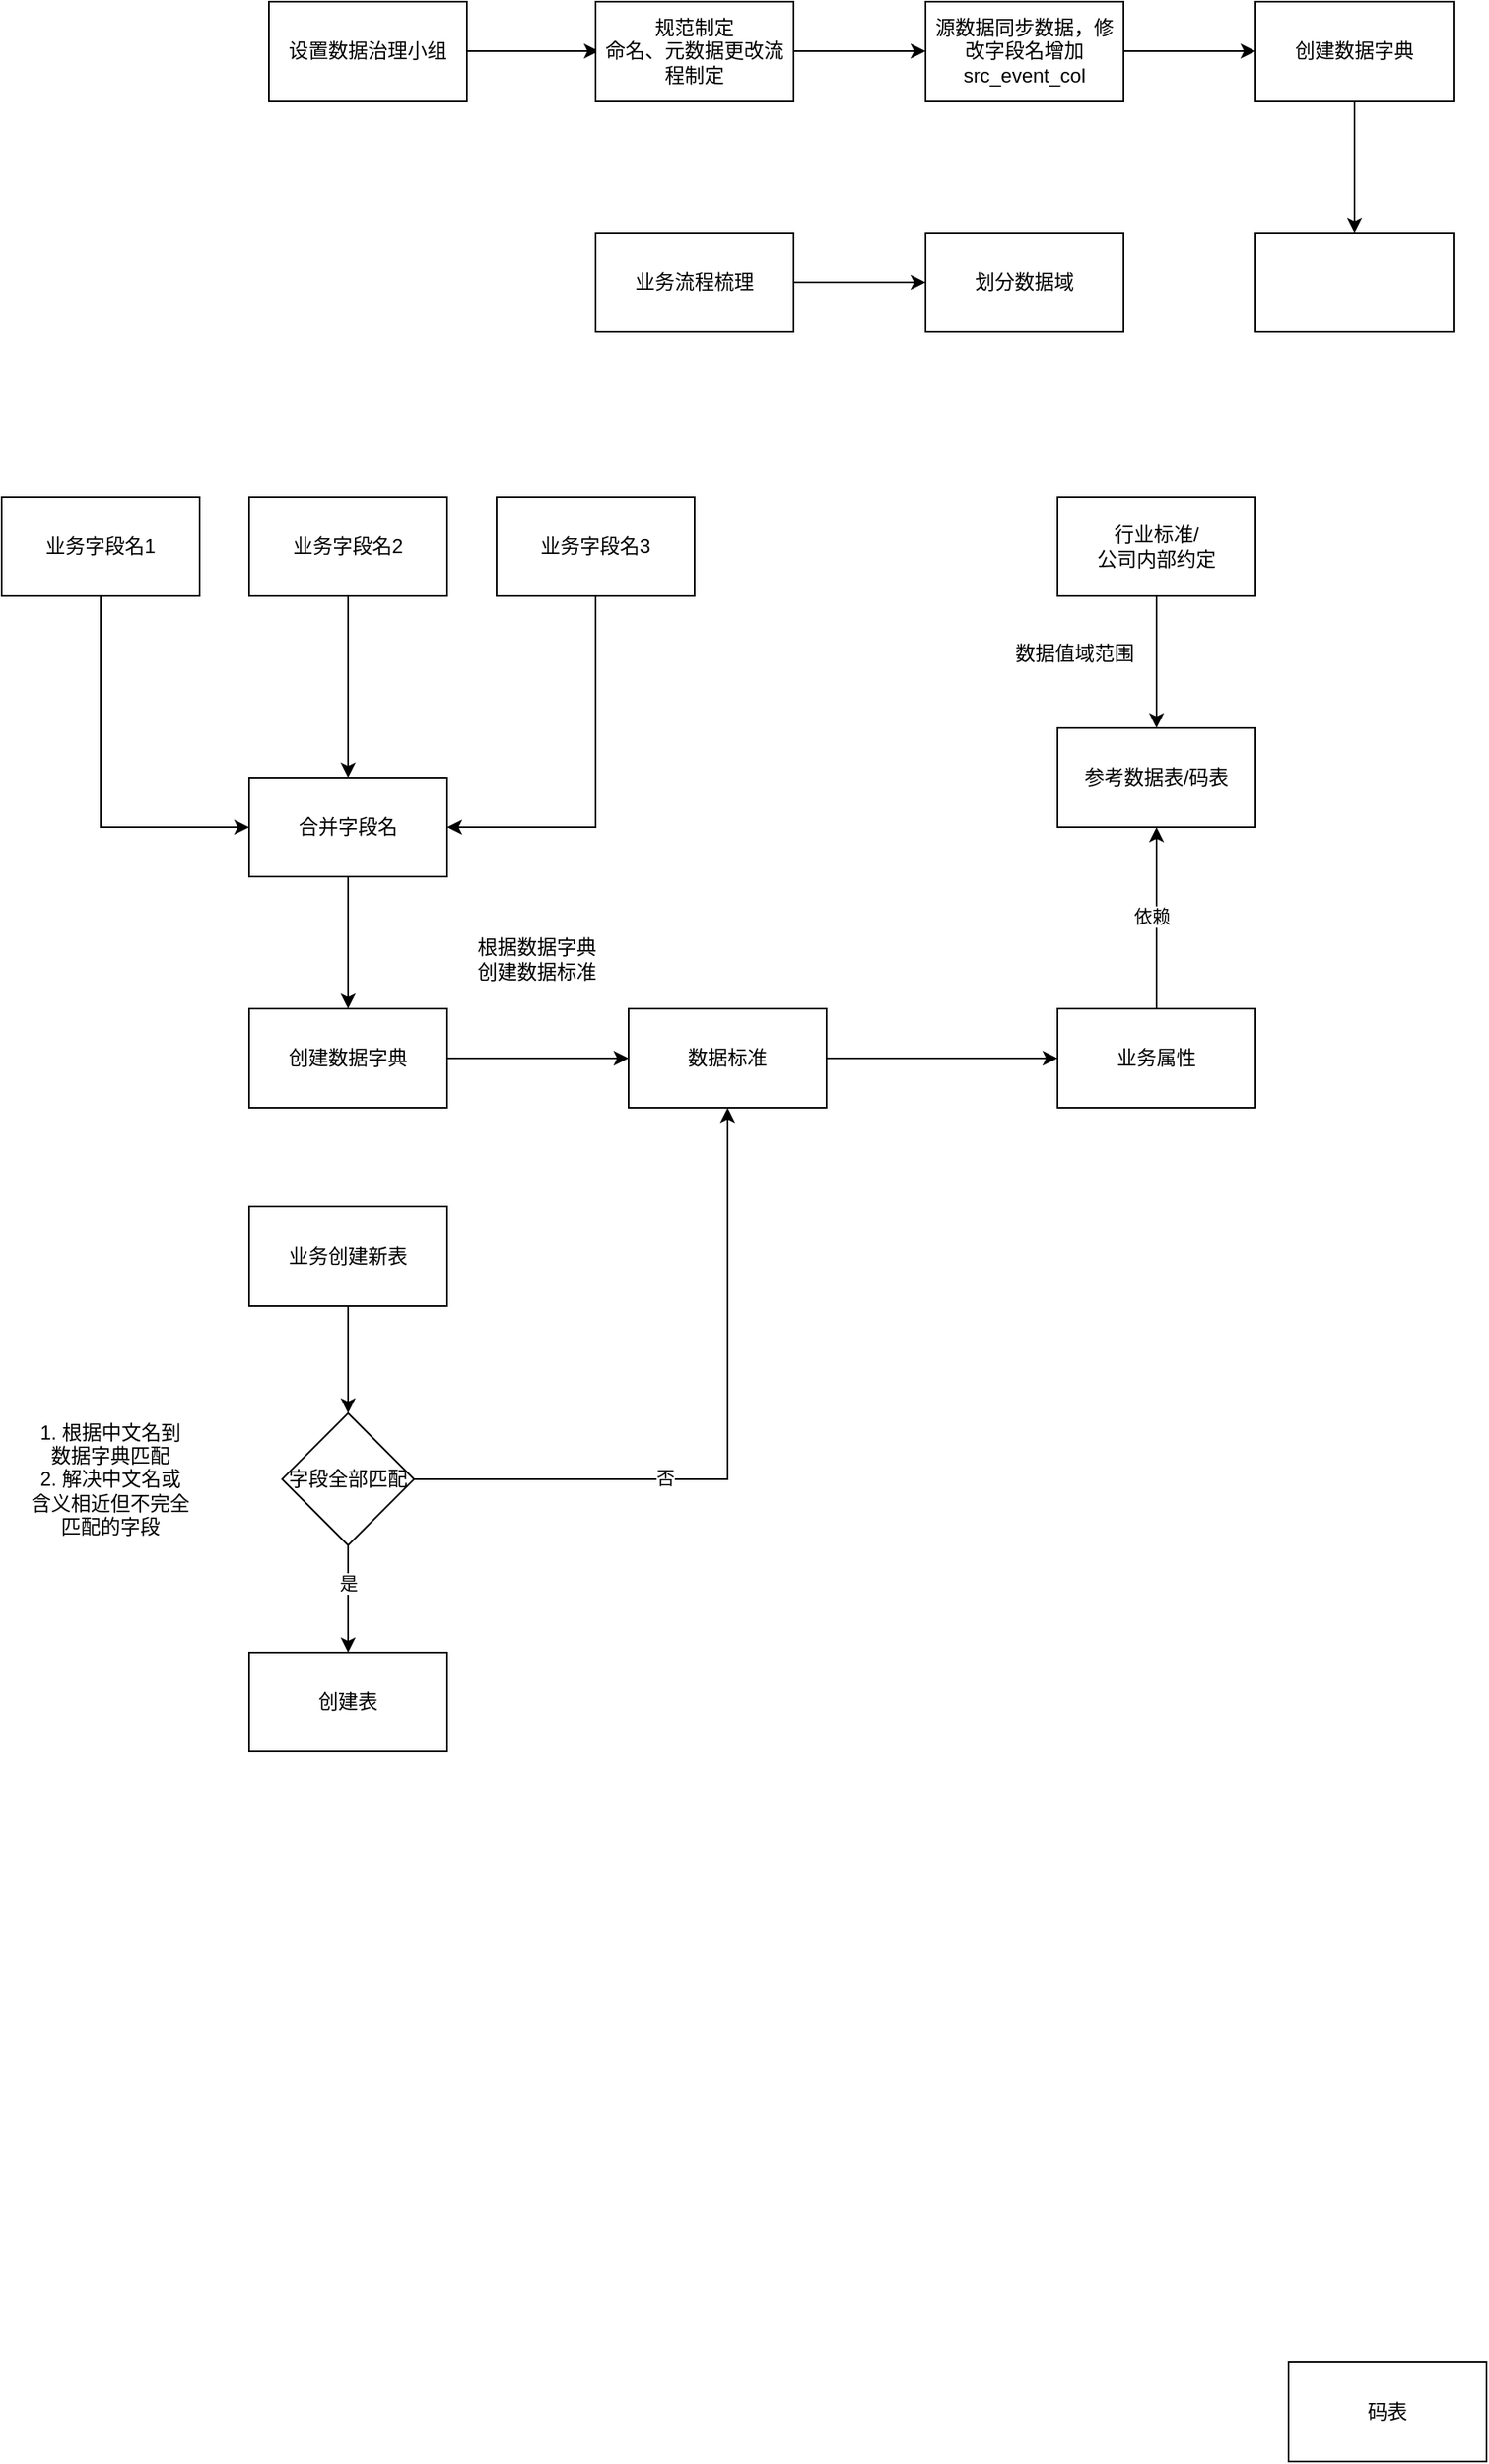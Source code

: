 <mxfile version="26.2.13">
  <diagram name="第 1 页" id="LGpQkXFBZSje_pIKsd2-">
    <mxGraphModel dx="1428" dy="966" grid="1" gridSize="10" guides="1" tooltips="1" connect="1" arrows="1" fold="1" page="1" pageScale="1" pageWidth="827" pageHeight="1169" math="0" shadow="0">
      <root>
        <mxCell id="0" />
        <mxCell id="1" parent="0" />
        <mxCell id="bRvlbwCG5lMqFlWXwj0g-3" value="" style="edgeStyle=orthogonalEdgeStyle;rounded=0;orthogonalLoop=1;jettySize=auto;html=1;" parent="1" edge="1">
          <mxGeometry relative="1" as="geometry">
            <mxPoint x="322" y="130" as="sourcePoint" />
            <mxPoint x="402" y="130" as="targetPoint" />
          </mxGeometry>
        </mxCell>
        <mxCell id="f3XSsmB6Q6Wn5nWm3caa-1" value="&lt;p&gt;设置数据治理小组&lt;/p&gt;" style="rounded=0;whiteSpace=wrap;html=1;align=center;" parent="1" vertex="1">
          <mxGeometry x="202" y="100" width="120" height="60" as="geometry" />
        </mxCell>
        <mxCell id="bRvlbwCG5lMqFlWXwj0g-5" value="" style="edgeStyle=orthogonalEdgeStyle;rounded=0;orthogonalLoop=1;jettySize=auto;html=1;" parent="1" source="bRvlbwCG5lMqFlWXwj0g-2" target="bRvlbwCG5lMqFlWXwj0g-4" edge="1">
          <mxGeometry relative="1" as="geometry" />
        </mxCell>
        <mxCell id="bRvlbwCG5lMqFlWXwj0g-2" value="规范制定&lt;div&gt;命名、元数据更改流程制定&lt;/div&gt;" style="rounded=0;whiteSpace=wrap;html=1;" parent="1" vertex="1">
          <mxGeometry x="400" y="100" width="120" height="60" as="geometry" />
        </mxCell>
        <mxCell id="bRvlbwCG5lMqFlWXwj0g-7" value="" style="edgeStyle=orthogonalEdgeStyle;rounded=0;orthogonalLoop=1;jettySize=auto;html=1;" parent="1" source="bRvlbwCG5lMqFlWXwj0g-4" target="bRvlbwCG5lMqFlWXwj0g-6" edge="1">
          <mxGeometry relative="1" as="geometry" />
        </mxCell>
        <mxCell id="bRvlbwCG5lMqFlWXwj0g-4" value="源数据同步数据，修改字段名增加src_event_col" style="whiteSpace=wrap;html=1;rounded=0;" parent="1" vertex="1">
          <mxGeometry x="600" y="100" width="120" height="60" as="geometry" />
        </mxCell>
        <mxCell id="bRvlbwCG5lMqFlWXwj0g-9" value="" style="edgeStyle=orthogonalEdgeStyle;rounded=0;orthogonalLoop=1;jettySize=auto;html=1;" parent="1" source="bRvlbwCG5lMqFlWXwj0g-6" target="bRvlbwCG5lMqFlWXwj0g-8" edge="1">
          <mxGeometry relative="1" as="geometry" />
        </mxCell>
        <mxCell id="bRvlbwCG5lMqFlWXwj0g-6" value="创建数据字典" style="whiteSpace=wrap;html=1;rounded=0;" parent="1" vertex="1">
          <mxGeometry x="800" y="100" width="120" height="60" as="geometry" />
        </mxCell>
        <mxCell id="bRvlbwCG5lMqFlWXwj0g-8" value="" style="whiteSpace=wrap;html=1;rounded=0;" parent="1" vertex="1">
          <mxGeometry x="800" y="240" width="120" height="60" as="geometry" />
        </mxCell>
        <mxCell id="bRvlbwCG5lMqFlWXwj0g-12" value="" style="edgeStyle=orthogonalEdgeStyle;rounded=0;orthogonalLoop=1;jettySize=auto;html=1;" parent="1" source="bRvlbwCG5lMqFlWXwj0g-10" target="bRvlbwCG5lMqFlWXwj0g-11" edge="1">
          <mxGeometry relative="1" as="geometry" />
        </mxCell>
        <mxCell id="bRvlbwCG5lMqFlWXwj0g-10" value="业务流程梳理" style="rounded=0;whiteSpace=wrap;html=1;" parent="1" vertex="1">
          <mxGeometry x="400" y="240" width="120" height="60" as="geometry" />
        </mxCell>
        <mxCell id="bRvlbwCG5lMqFlWXwj0g-11" value="划分数据域" style="whiteSpace=wrap;html=1;rounded=0;" parent="1" vertex="1">
          <mxGeometry x="600" y="240" width="120" height="60" as="geometry" />
        </mxCell>
        <mxCell id="bRvlbwCG5lMqFlWXwj0g-19" value="" style="edgeStyle=orthogonalEdgeStyle;rounded=0;orthogonalLoop=1;jettySize=auto;html=1;" parent="1" source="bRvlbwCG5lMqFlWXwj0g-13" target="bRvlbwCG5lMqFlWXwj0g-18" edge="1">
          <mxGeometry relative="1" as="geometry" />
        </mxCell>
        <mxCell id="bRvlbwCG5lMqFlWXwj0g-13" value="业务创建新表" style="rounded=0;whiteSpace=wrap;html=1;" parent="1" vertex="1">
          <mxGeometry x="190" y="830" width="120" height="60" as="geometry" />
        </mxCell>
        <mxCell id="bRvlbwCG5lMqFlWXwj0g-16" value="1. 根据中文名到数据字典匹配&lt;div&gt;2. 解决中文名或含义相近但不完全匹配的字段&lt;/div&gt;" style="text;html=1;align=center;verticalAlign=middle;whiteSpace=wrap;rounded=0;" parent="1" vertex="1">
          <mxGeometry x="57" y="980" width="98" height="30" as="geometry" />
        </mxCell>
        <mxCell id="bRvlbwCG5lMqFlWXwj0g-21" value="" style="edgeStyle=orthogonalEdgeStyle;rounded=0;orthogonalLoop=1;jettySize=auto;html=1;" parent="1" source="bRvlbwCG5lMqFlWXwj0g-18" target="bRvlbwCG5lMqFlWXwj0g-20" edge="1">
          <mxGeometry relative="1" as="geometry" />
        </mxCell>
        <mxCell id="bRvlbwCG5lMqFlWXwj0g-25" value="是" style="edgeLabel;html=1;align=center;verticalAlign=middle;resizable=0;points=[];" parent="bRvlbwCG5lMqFlWXwj0g-21" vertex="1" connectable="0">
          <mxGeometry x="-0.311" relative="1" as="geometry">
            <mxPoint as="offset" />
          </mxGeometry>
        </mxCell>
        <mxCell id="bRvlbwCG5lMqFlWXwj0g-23" value="" style="edgeStyle=orthogonalEdgeStyle;rounded=0;orthogonalLoop=1;jettySize=auto;html=1;entryX=0.5;entryY=1;entryDx=0;entryDy=0;" parent="1" source="bRvlbwCG5lMqFlWXwj0g-18" target="GfLu2Ycbbn2NH8b7wBiE-9" edge="1">
          <mxGeometry relative="1" as="geometry">
            <mxPoint x="350" y="1040" as="targetPoint" />
          </mxGeometry>
        </mxCell>
        <mxCell id="bRvlbwCG5lMqFlWXwj0g-26" value="否" style="edgeLabel;html=1;align=center;verticalAlign=middle;resizable=0;points=[];" parent="bRvlbwCG5lMqFlWXwj0g-23" vertex="1" connectable="0">
          <mxGeometry x="-0.267" y="1" relative="1" as="geometry">
            <mxPoint as="offset" />
          </mxGeometry>
        </mxCell>
        <mxCell id="bRvlbwCG5lMqFlWXwj0g-18" value="字段全部匹配" style="rhombus;whiteSpace=wrap;html=1;rounded=0;" parent="1" vertex="1">
          <mxGeometry x="210" y="955" width="80" height="80" as="geometry" />
        </mxCell>
        <mxCell id="bRvlbwCG5lMqFlWXwj0g-20" value="创建表" style="whiteSpace=wrap;html=1;rounded=0;" parent="1" vertex="1">
          <mxGeometry x="190" y="1100" width="120" height="60" as="geometry" />
        </mxCell>
        <mxCell id="GfLu2Ycbbn2NH8b7wBiE-15" style="edgeStyle=orthogonalEdgeStyle;rounded=0;orthogonalLoop=1;jettySize=auto;html=1;entryX=0;entryY=0.5;entryDx=0;entryDy=0;exitX=0.5;exitY=1;exitDx=0;exitDy=0;" edge="1" parent="1" source="GfLu2Ycbbn2NH8b7wBiE-1" target="GfLu2Ycbbn2NH8b7wBiE-14">
          <mxGeometry relative="1" as="geometry" />
        </mxCell>
        <mxCell id="GfLu2Ycbbn2NH8b7wBiE-1" value="业务字段名1" style="rounded=0;whiteSpace=wrap;html=1;" vertex="1" parent="1">
          <mxGeometry x="40" y="400" width="120" height="60" as="geometry" />
        </mxCell>
        <mxCell id="GfLu2Ycbbn2NH8b7wBiE-16" style="edgeStyle=orthogonalEdgeStyle;rounded=0;orthogonalLoop=1;jettySize=auto;html=1;entryX=0.5;entryY=0;entryDx=0;entryDy=0;" edge="1" parent="1" source="GfLu2Ycbbn2NH8b7wBiE-2" target="GfLu2Ycbbn2NH8b7wBiE-14">
          <mxGeometry relative="1" as="geometry" />
        </mxCell>
        <mxCell id="GfLu2Ycbbn2NH8b7wBiE-2" value="业务字段名2" style="rounded=0;whiteSpace=wrap;html=1;" vertex="1" parent="1">
          <mxGeometry x="190" y="400" width="120" height="60" as="geometry" />
        </mxCell>
        <mxCell id="GfLu2Ycbbn2NH8b7wBiE-17" style="edgeStyle=orthogonalEdgeStyle;rounded=0;orthogonalLoop=1;jettySize=auto;html=1;entryX=1;entryY=0.5;entryDx=0;entryDy=0;exitX=0.5;exitY=1;exitDx=0;exitDy=0;" edge="1" parent="1" source="GfLu2Ycbbn2NH8b7wBiE-3" target="GfLu2Ycbbn2NH8b7wBiE-14">
          <mxGeometry relative="1" as="geometry" />
        </mxCell>
        <mxCell id="GfLu2Ycbbn2NH8b7wBiE-3" value="业务字段名3" style="rounded=0;whiteSpace=wrap;html=1;" vertex="1" parent="1">
          <mxGeometry x="340" y="400" width="120" height="60" as="geometry" />
        </mxCell>
        <mxCell id="GfLu2Ycbbn2NH8b7wBiE-4" value="码表" style="whiteSpace=wrap;html=1;" vertex="1" parent="1">
          <mxGeometry x="820" y="1530" width="120" height="60" as="geometry" />
        </mxCell>
        <mxCell id="GfLu2Ycbbn2NH8b7wBiE-5" value="参考数据表/码表" style="whiteSpace=wrap;html=1;" vertex="1" parent="1">
          <mxGeometry x="680" y="540" width="120" height="60" as="geometry" />
        </mxCell>
        <mxCell id="GfLu2Ycbbn2NH8b7wBiE-7" style="edgeStyle=orthogonalEdgeStyle;rounded=0;orthogonalLoop=1;jettySize=auto;html=1;entryX=0.5;entryY=0;entryDx=0;entryDy=0;" edge="1" parent="1" source="GfLu2Ycbbn2NH8b7wBiE-6" target="GfLu2Ycbbn2NH8b7wBiE-5">
          <mxGeometry relative="1" as="geometry" />
        </mxCell>
        <mxCell id="GfLu2Ycbbn2NH8b7wBiE-6" value="行业标准/&lt;div&gt;公司内部约定&lt;/div&gt;" style="whiteSpace=wrap;html=1;" vertex="1" parent="1">
          <mxGeometry x="680" y="400" width="120" height="60" as="geometry" />
        </mxCell>
        <mxCell id="GfLu2Ycbbn2NH8b7wBiE-8" value="数据值域范围" style="text;html=1;align=center;verticalAlign=middle;resizable=0;points=[];autosize=1;strokeColor=none;fillColor=none;" vertex="1" parent="1">
          <mxGeometry x="640" y="480" width="100" height="30" as="geometry" />
        </mxCell>
        <mxCell id="GfLu2Ycbbn2NH8b7wBiE-11" value="" style="edgeStyle=orthogonalEdgeStyle;rounded=0;orthogonalLoop=1;jettySize=auto;html=1;" edge="1" parent="1" source="GfLu2Ycbbn2NH8b7wBiE-9" target="GfLu2Ycbbn2NH8b7wBiE-10">
          <mxGeometry relative="1" as="geometry" />
        </mxCell>
        <mxCell id="GfLu2Ycbbn2NH8b7wBiE-9" value="数据标准" style="whiteSpace=wrap;html=1;" vertex="1" parent="1">
          <mxGeometry x="420" y="710" width="120" height="60" as="geometry" />
        </mxCell>
        <mxCell id="GfLu2Ycbbn2NH8b7wBiE-12" style="edgeStyle=orthogonalEdgeStyle;rounded=0;orthogonalLoop=1;jettySize=auto;html=1;entryX=0.5;entryY=1;entryDx=0;entryDy=0;" edge="1" parent="1" source="GfLu2Ycbbn2NH8b7wBiE-10" target="GfLu2Ycbbn2NH8b7wBiE-5">
          <mxGeometry relative="1" as="geometry" />
        </mxCell>
        <mxCell id="GfLu2Ycbbn2NH8b7wBiE-13" value="依赖" style="edgeLabel;html=1;align=center;verticalAlign=middle;resizable=0;points=[];" vertex="1" connectable="0" parent="GfLu2Ycbbn2NH8b7wBiE-12">
          <mxGeometry x="0.025" y="3" relative="1" as="geometry">
            <mxPoint as="offset" />
          </mxGeometry>
        </mxCell>
        <mxCell id="GfLu2Ycbbn2NH8b7wBiE-10" value="业务属性" style="whiteSpace=wrap;html=1;" vertex="1" parent="1">
          <mxGeometry x="680" y="710" width="120" height="60" as="geometry" />
        </mxCell>
        <mxCell id="GfLu2Ycbbn2NH8b7wBiE-19" style="edgeStyle=orthogonalEdgeStyle;rounded=0;orthogonalLoop=1;jettySize=auto;html=1;" edge="1" parent="1" source="GfLu2Ycbbn2NH8b7wBiE-14" target="GfLu2Ycbbn2NH8b7wBiE-18">
          <mxGeometry relative="1" as="geometry" />
        </mxCell>
        <mxCell id="GfLu2Ycbbn2NH8b7wBiE-14" value="合并字段名" style="rounded=0;whiteSpace=wrap;html=1;" vertex="1" parent="1">
          <mxGeometry x="190" y="570" width="120" height="60" as="geometry" />
        </mxCell>
        <mxCell id="GfLu2Ycbbn2NH8b7wBiE-21" style="edgeStyle=orthogonalEdgeStyle;rounded=0;orthogonalLoop=1;jettySize=auto;html=1;entryX=0;entryY=0.5;entryDx=0;entryDy=0;" edge="1" parent="1" source="GfLu2Ycbbn2NH8b7wBiE-18" target="GfLu2Ycbbn2NH8b7wBiE-9">
          <mxGeometry relative="1" as="geometry" />
        </mxCell>
        <mxCell id="GfLu2Ycbbn2NH8b7wBiE-18" value="创建数据字典" style="whiteSpace=wrap;html=1;rounded=0;" vertex="1" parent="1">
          <mxGeometry x="190" y="710" width="120" height="60" as="geometry" />
        </mxCell>
        <mxCell id="GfLu2Ycbbn2NH8b7wBiE-20" value="根据数据字典&lt;div&gt;创建数据标准&lt;/div&gt;" style="text;html=1;align=center;verticalAlign=middle;resizable=0;points=[];autosize=1;strokeColor=none;fillColor=none;" vertex="1" parent="1">
          <mxGeometry x="314" y="660" width="100" height="40" as="geometry" />
        </mxCell>
      </root>
    </mxGraphModel>
  </diagram>
</mxfile>
